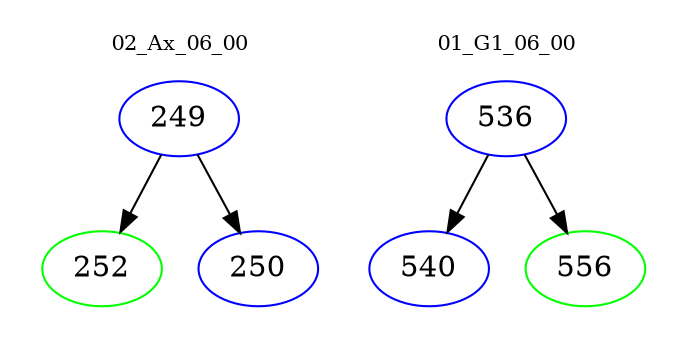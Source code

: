 digraph{
subgraph cluster_0 {
color = white
label = "02_Ax_06_00";
fontsize=10;
T0_249 [label="249", color="blue"]
T0_249 -> T0_252 [color="black"]
T0_252 [label="252", color="green"]
T0_249 -> T0_250 [color="black"]
T0_250 [label="250", color="blue"]
}
subgraph cluster_1 {
color = white
label = "01_G1_06_00";
fontsize=10;
T1_536 [label="536", color="blue"]
T1_536 -> T1_540 [color="black"]
T1_540 [label="540", color="blue"]
T1_536 -> T1_556 [color="black"]
T1_556 [label="556", color="green"]
}
}
